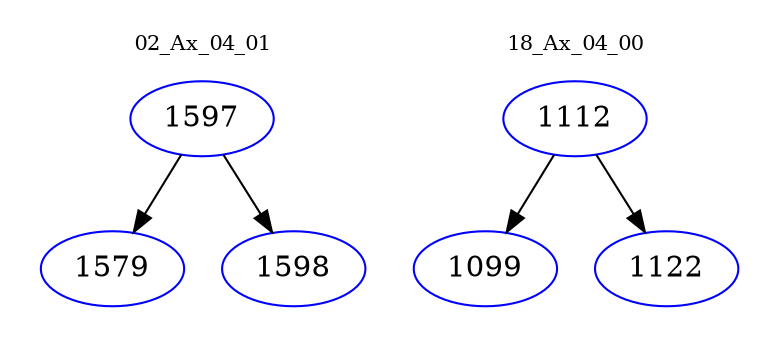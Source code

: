 digraph{
subgraph cluster_0 {
color = white
label = "02_Ax_04_01";
fontsize=10;
T0_1597 [label="1597", color="blue"]
T0_1597 -> T0_1579 [color="black"]
T0_1579 [label="1579", color="blue"]
T0_1597 -> T0_1598 [color="black"]
T0_1598 [label="1598", color="blue"]
}
subgraph cluster_1 {
color = white
label = "18_Ax_04_00";
fontsize=10;
T1_1112 [label="1112", color="blue"]
T1_1112 -> T1_1099 [color="black"]
T1_1099 [label="1099", color="blue"]
T1_1112 -> T1_1122 [color="black"]
T1_1122 [label="1122", color="blue"]
}
}
